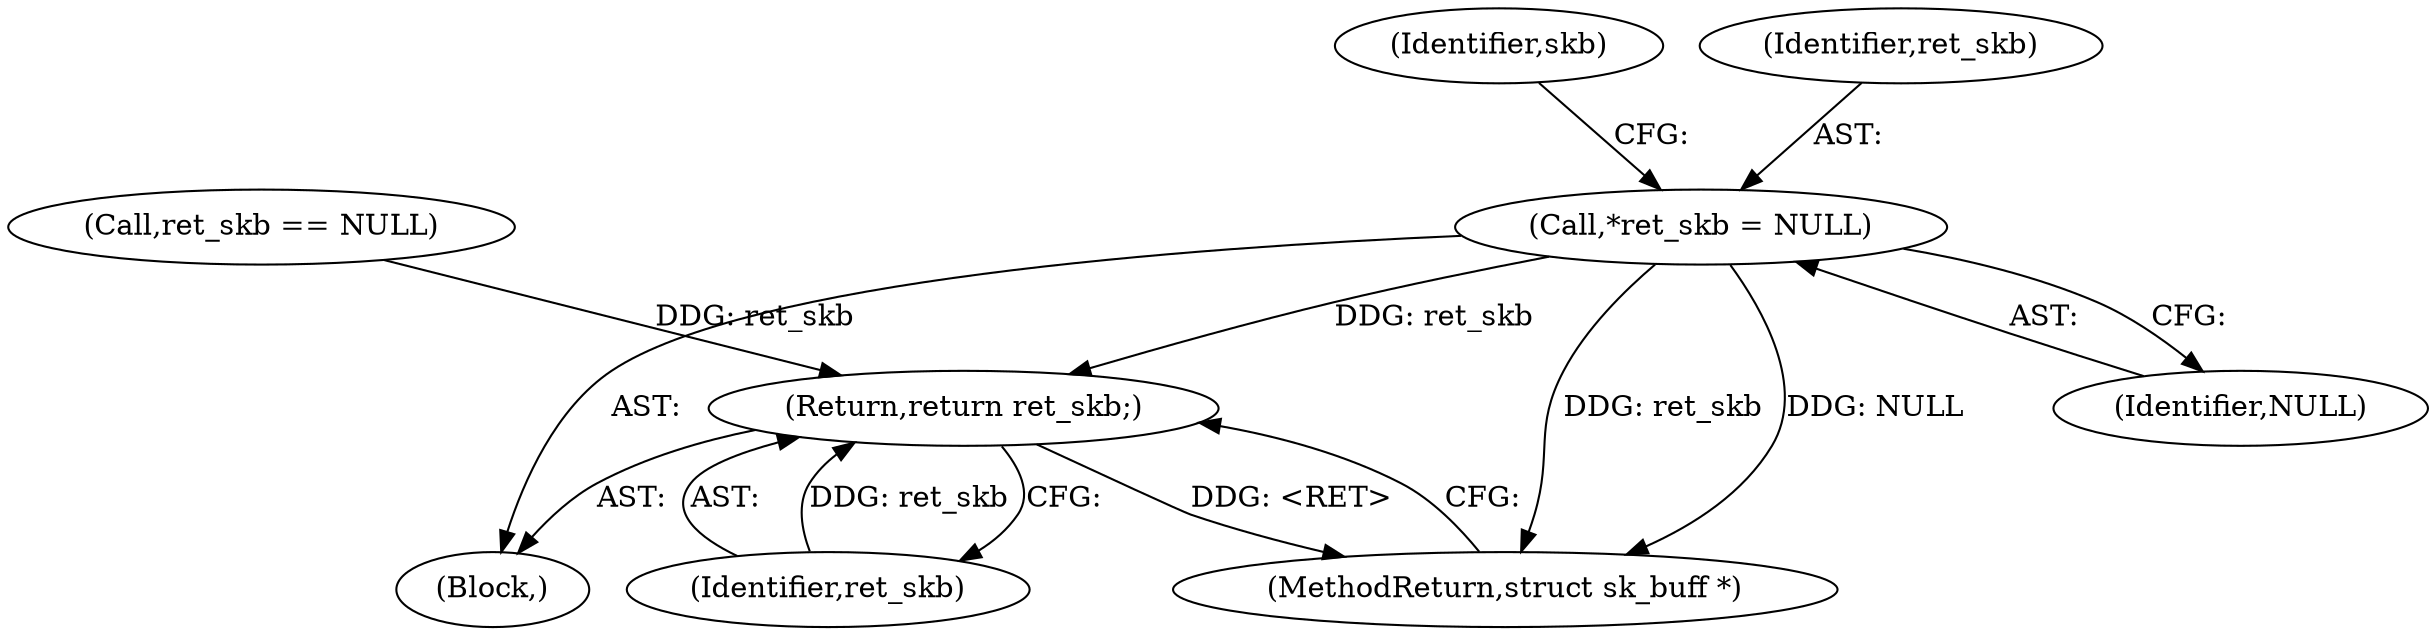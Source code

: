 digraph "0_linux_9e2dcf72023d1447f09c47d77c99b0c49659e5ce@pointer" {
"1000119" [label="(Call,*ret_skb = NULL)"];
"1000298" [label="(Return,return ret_skb;)"];
"1000284" [label="(Call,ret_skb == NULL)"];
"1000298" [label="(Return,return ret_skb;)"];
"1000104" [label="(Block,)"];
"1000119" [label="(Call,*ret_skb = NULL)"];
"1000305" [label="(MethodReturn,struct sk_buff *)"];
"1000126" [label="(Identifier,skb)"];
"1000121" [label="(Identifier,NULL)"];
"1000299" [label="(Identifier,ret_skb)"];
"1000120" [label="(Identifier,ret_skb)"];
"1000119" -> "1000104"  [label="AST: "];
"1000119" -> "1000121"  [label="CFG: "];
"1000120" -> "1000119"  [label="AST: "];
"1000121" -> "1000119"  [label="AST: "];
"1000126" -> "1000119"  [label="CFG: "];
"1000119" -> "1000305"  [label="DDG: NULL"];
"1000119" -> "1000305"  [label="DDG: ret_skb"];
"1000119" -> "1000298"  [label="DDG: ret_skb"];
"1000298" -> "1000104"  [label="AST: "];
"1000298" -> "1000299"  [label="CFG: "];
"1000299" -> "1000298"  [label="AST: "];
"1000305" -> "1000298"  [label="CFG: "];
"1000298" -> "1000305"  [label="DDG: <RET>"];
"1000299" -> "1000298"  [label="DDG: ret_skb"];
"1000284" -> "1000298"  [label="DDG: ret_skb"];
}
